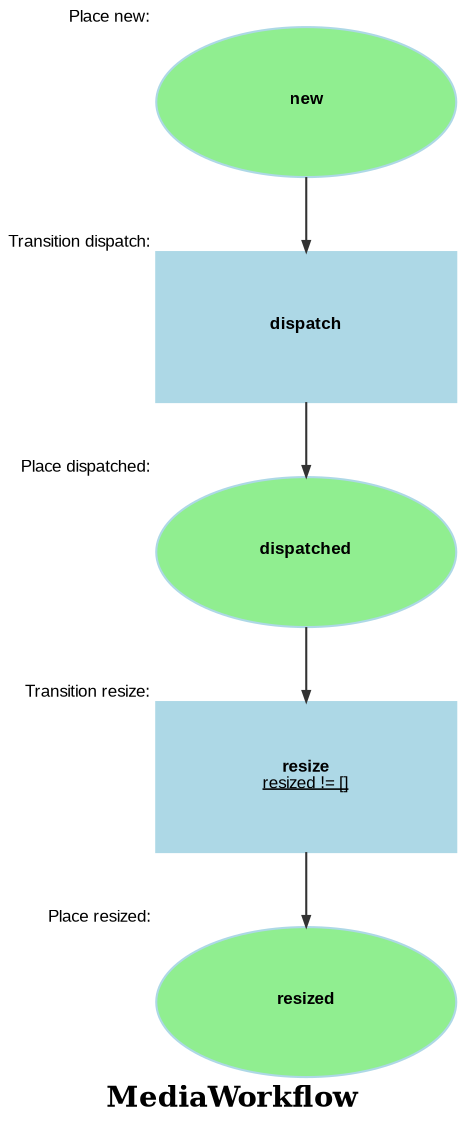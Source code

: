 digraph workflow {
  ratio="compress" rankdir="TB" label=<<B>MediaWorkflow</B>>
  node [fontsize="8" fontname="Arial" color="lightBlue" style="filled" fixedsize="false" width="2" height="1"];
  edge [fontsize="7" fontname="Arial" color="#333333" arrowhead="normal" arrowsize="0.5"];

  place_new [label=<<B>new</B>>, shape=oval fillcolor="lightgreen" style="filled" xlabel="Place new: "];
  place_dispatched [label=<<B>dispatched</B>>, shape=oval fillcolor="lightgreen" style="filled" xlabel="Place dispatched: "];
  place_resized [label=<<B>resized</B>>, shape=oval fillcolor="lightgreen" style="filled" xlabel="Place resized: "];
  transition_dispatch [label=<<B>dispatch</B>>, shape="box" regular="" xlabel="Transition dispatch: "];
  transition_resize [label=<<B>resize</B><BR/><U>resized != []</U>>, shape="box" regular="" xlabel="Transition resize: "];
  place_new -> transition_dispatch [style="solid", comment="new"];
  transition_dispatch -> place_dispatched [style="solid"];
  place_dispatched -> transition_resize [style="solid", comment="dispatched"];
  transition_resize -> place_resized [style="solid"];
}

